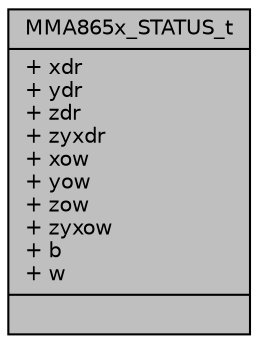 digraph "MMA865x_STATUS_t"
{
  edge [fontname="Helvetica",fontsize="10",labelfontname="Helvetica",labelfontsize="10"];
  node [fontname="Helvetica",fontsize="10",shape=record];
  Node1 [label="{MMA865x_STATUS_t\n|+ xdr\l+ ydr\l+ zdr\l+ zyxdr\l+ xow\l+ yow\l+ zow\l+ zyxow\l+ b\l+ w\l|}",height=0.2,width=0.4,color="black", fillcolor="grey75", style="filled", fontcolor="black"];
}
